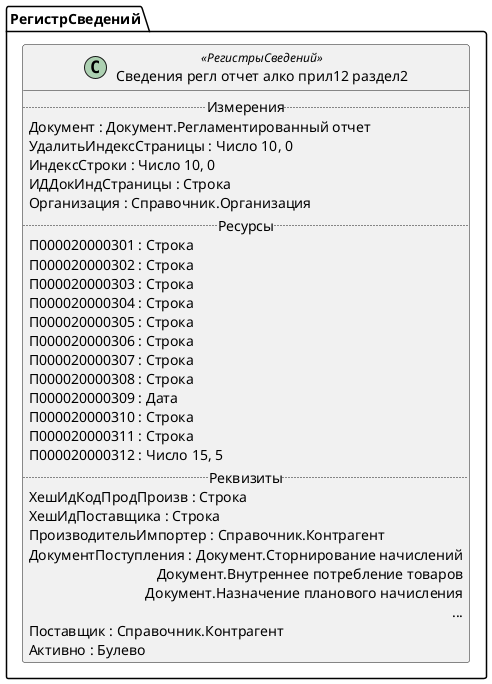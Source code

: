 ﻿@startuml СведенияРеглОтчетАлкоПрил12Раздел2
'!include templates.wsd
'..\include templates.wsd
class РегистрСведений.СведенияРеглОтчетАлкоПрил12Раздел2 as "Сведения регл отчет алко прил12 раздел2" <<РегистрыСведений>>
{
..Измерения..
Документ : Документ.Регламентированный отчет
УдалитьИндексСтраницы : Число 10, 0
ИндексСтроки : Число 10, 0
ИДДокИндСтраницы : Строка
Организация : Справочник.Организация
..Ресурсы..
П000020000301 : Строка
П000020000302 : Строка
П000020000303 : Строка
П000020000304 : Строка
П000020000305 : Строка
П000020000306 : Строка
П000020000307 : Строка
П000020000308 : Строка
П000020000309 : Дата
П000020000310 : Строка
П000020000311 : Строка
П000020000312 : Число 15, 5
..Реквизиты..
ХешИдКодПродПроизв : Строка
ХешИдПоставщика : Строка
ПроизводительИмпортер : Справочник.Контрагент
ДокументПоступления : Документ.Сторнирование начислений\rДокумент.Внутреннее потребление товаров\rДокумент.Назначение планового начисления\r...
Поставщик : Справочник.Контрагент
Активно : Булево
}
@enduml
